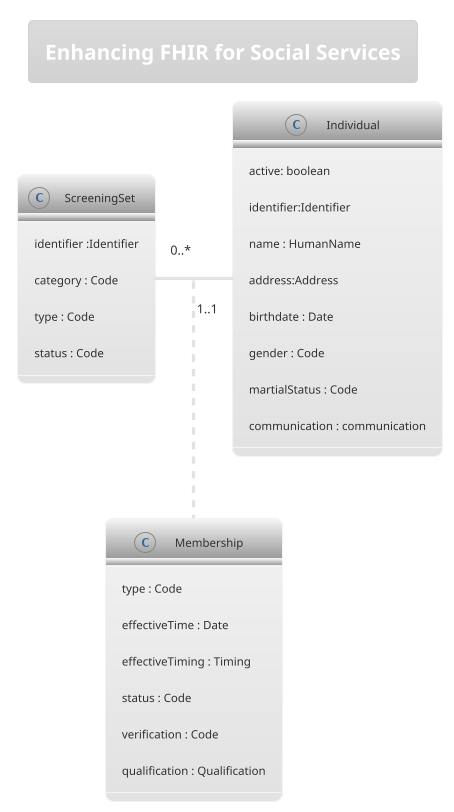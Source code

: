 @startuml


scale 620 width
scale 620 height

!theme toy

skinparam headerFontSize 20
header "Figure 1"
@startuml
!theme lightgray

title Enhancing FHIR for Social Services

class Individual {
active: boolean
identifier:Identifier
name : HumanName
address:Address
birthdate : Date
gender : Code
martialStatus : Code
communication : communication
}

 

ScreeningSet : identifier :Identifier
ScreeningSet : category : Code
ScreeningSet : type : Code
ScreeningSet : status : Code

class ScreeningSet {

}

 
  

ScreeningSet "0..*" - "1..1" Individual
(ScreeningSet, Individual) .. Membership

class Membership {
   type : Code
   effectiveTime : Date
   effectiveTiming : Timing
   status : Code
   verification : Code
   qualification : Qualification
   
}
 


   
 
@enduml